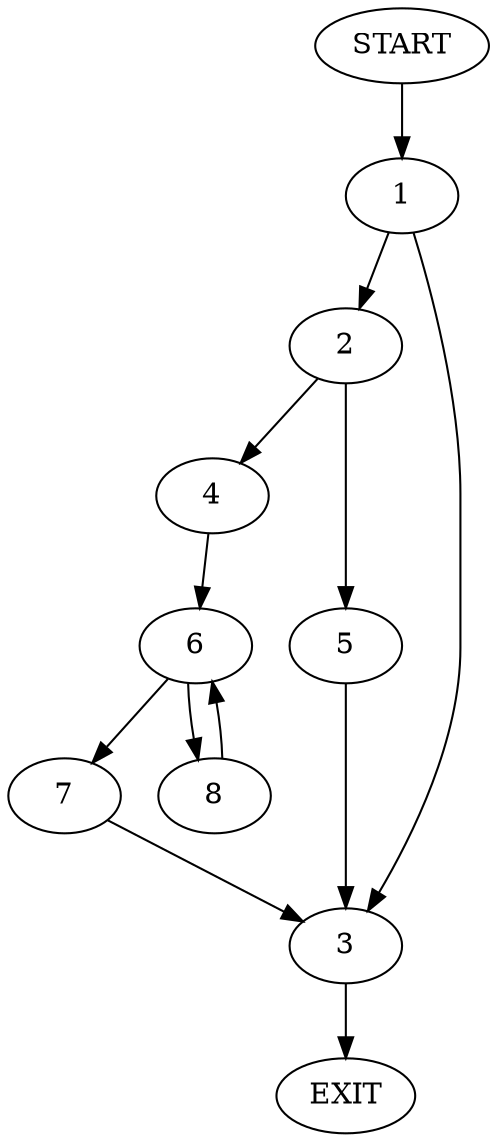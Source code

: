 digraph {
0 [label="START"]
9 [label="EXIT"]
0 -> 1
1 -> 2
1 -> 3
2 -> 4
2 -> 5
3 -> 9
5 -> 3
4 -> 6
6 -> 7
6 -> 8
8 -> 6
7 -> 3
}
